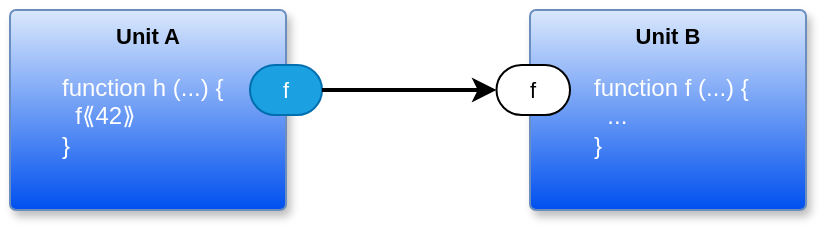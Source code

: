 <mxfile version="24.7.8">
  <diagram name="main" id="m0zTKrYATkNEm8Ja8VeW">
    <mxGraphModel dx="522" dy="265" grid="1" gridSize="10" guides="1" tooltips="1" connect="1" arrows="1" fold="1" page="1" pageScale="1" pageWidth="850" pageHeight="1100" math="0" shadow="0">
      <root>
        <mxCell id="0" />
        <mxCell id="1" parent="0" />
        <mxCell id="IcqLbXTmOjY9kTr2v3QJ-1" value="Unit A" style="rounded=1;whiteSpace=wrap;html=1;container=1;recursiveResize=0;verticalAlign=top;arcSize=6;fontStyle=1;autosize=0;points=[];absoluteArcSize=1;shadow=1;strokeColor=#6c8ebf;fillColor=#dae8fc;fontFamily=Helvetica;fontSize=11;gradientColor=#0050EF;fontColor=default;" parent="1" vertex="1">
          <mxGeometry x="200" y="180" width="138" height="100" as="geometry">
            <mxRectangle x="-98" y="-1230" width="99" height="26" as="alternateBounds" />
          </mxGeometry>
        </mxCell>
        <mxCell id="IcqLbXTmOjY9kTr2v3QJ-3" value="f" style="rounded=1;whiteSpace=wrap;html=1;sketch=0;points=[[0,0.5,0,0,0],[1,0.5,0,0,0]];fillColor=#1ba1e2;fontColor=#ffffff;strokeColor=#006EAF;arcSize=50;fontFamily=Helvetica;fontSize=11;" parent="IcqLbXTmOjY9kTr2v3QJ-1" vertex="1">
          <mxGeometry x="120" y="27.5" width="36" height="25" as="geometry" />
        </mxCell>
        <mxCell id="__ylqFO4SzPnLgYGAUTB-1" value="function h (...) {&#xa;&lt;span class=&quot;Apple-converted-space&quot;&gt;&amp;nbsp; &lt;/span&gt;f&lt;span class=&quot;s1&quot;&gt;⟪&lt;/span&gt;42&lt;span class=&quot;s1&quot;&gt;⟫&lt;/span&gt;&#xa;}" style="text;whiteSpace=wrap;html=1;fontColor=#FFFFFF;" vertex="1" parent="IcqLbXTmOjY9kTr2v3QJ-1">
          <mxGeometry x="24" y="25" width="90" height="50" as="geometry" />
        </mxCell>
        <mxCell id="IcqLbXTmOjY9kTr2v3QJ-5" value="Unit B" style="rounded=1;whiteSpace=wrap;html=1;container=1;recursiveResize=0;verticalAlign=top;arcSize=6;fontStyle=1;autosize=0;points=[];absoluteArcSize=1;shadow=1;strokeColor=#6c8ebf;fillColor=#dae8fc;fontFamily=Helvetica;fontSize=11;gradientColor=#0050EF;fontColor=default;" parent="1" vertex="1">
          <mxGeometry x="460" y="180" width="138" height="100" as="geometry">
            <mxRectangle x="-98" y="-1230" width="99" height="26" as="alternateBounds" />
          </mxGeometry>
        </mxCell>
        <mxCell id="IcqLbXTmOjY9kTr2v3QJ-6" value="f" style="rounded=1;whiteSpace=wrap;html=1;sketch=0;points=[[0,0.5,0,0,0],[1,0.5,0,0,0]];arcSize=50;fontFamily=Helvetica;fontSize=11;fontColor=default;" parent="IcqLbXTmOjY9kTr2v3QJ-5" vertex="1">
          <mxGeometry x="-16.75" y="27.5" width="36.75" height="25" as="geometry" />
        </mxCell>
        <mxCell id="__ylqFO4SzPnLgYGAUTB-2" value="function f (...) {&lt;br&gt;&lt;span class=&quot;Apple-converted-space&quot;&gt;&amp;nbsp; ...&lt;/span&gt;&lt;br&gt;}" style="text;whiteSpace=wrap;html=1;fontColor=#FFFFFF;" vertex="1" parent="IcqLbXTmOjY9kTr2v3QJ-5">
          <mxGeometry x="30" y="25" width="100" height="50" as="geometry" />
        </mxCell>
        <mxCell id="IcqLbXTmOjY9kTr2v3QJ-11" style="edgeStyle=orthogonalEdgeStyle;rounded=1;orthogonalLoop=1;jettySize=auto;html=1;exitX=1;exitY=0.5;exitDx=0;exitDy=0;exitPerimeter=0;entryX=0;entryY=0.5;entryDx=0;entryDy=0;entryPerimeter=0;curved=0;strokeWidth=2;" parent="1" source="IcqLbXTmOjY9kTr2v3QJ-3" target="IcqLbXTmOjY9kTr2v3QJ-6" edge="1">
          <mxGeometry relative="1" as="geometry" />
        </mxCell>
      </root>
    </mxGraphModel>
  </diagram>
</mxfile>
